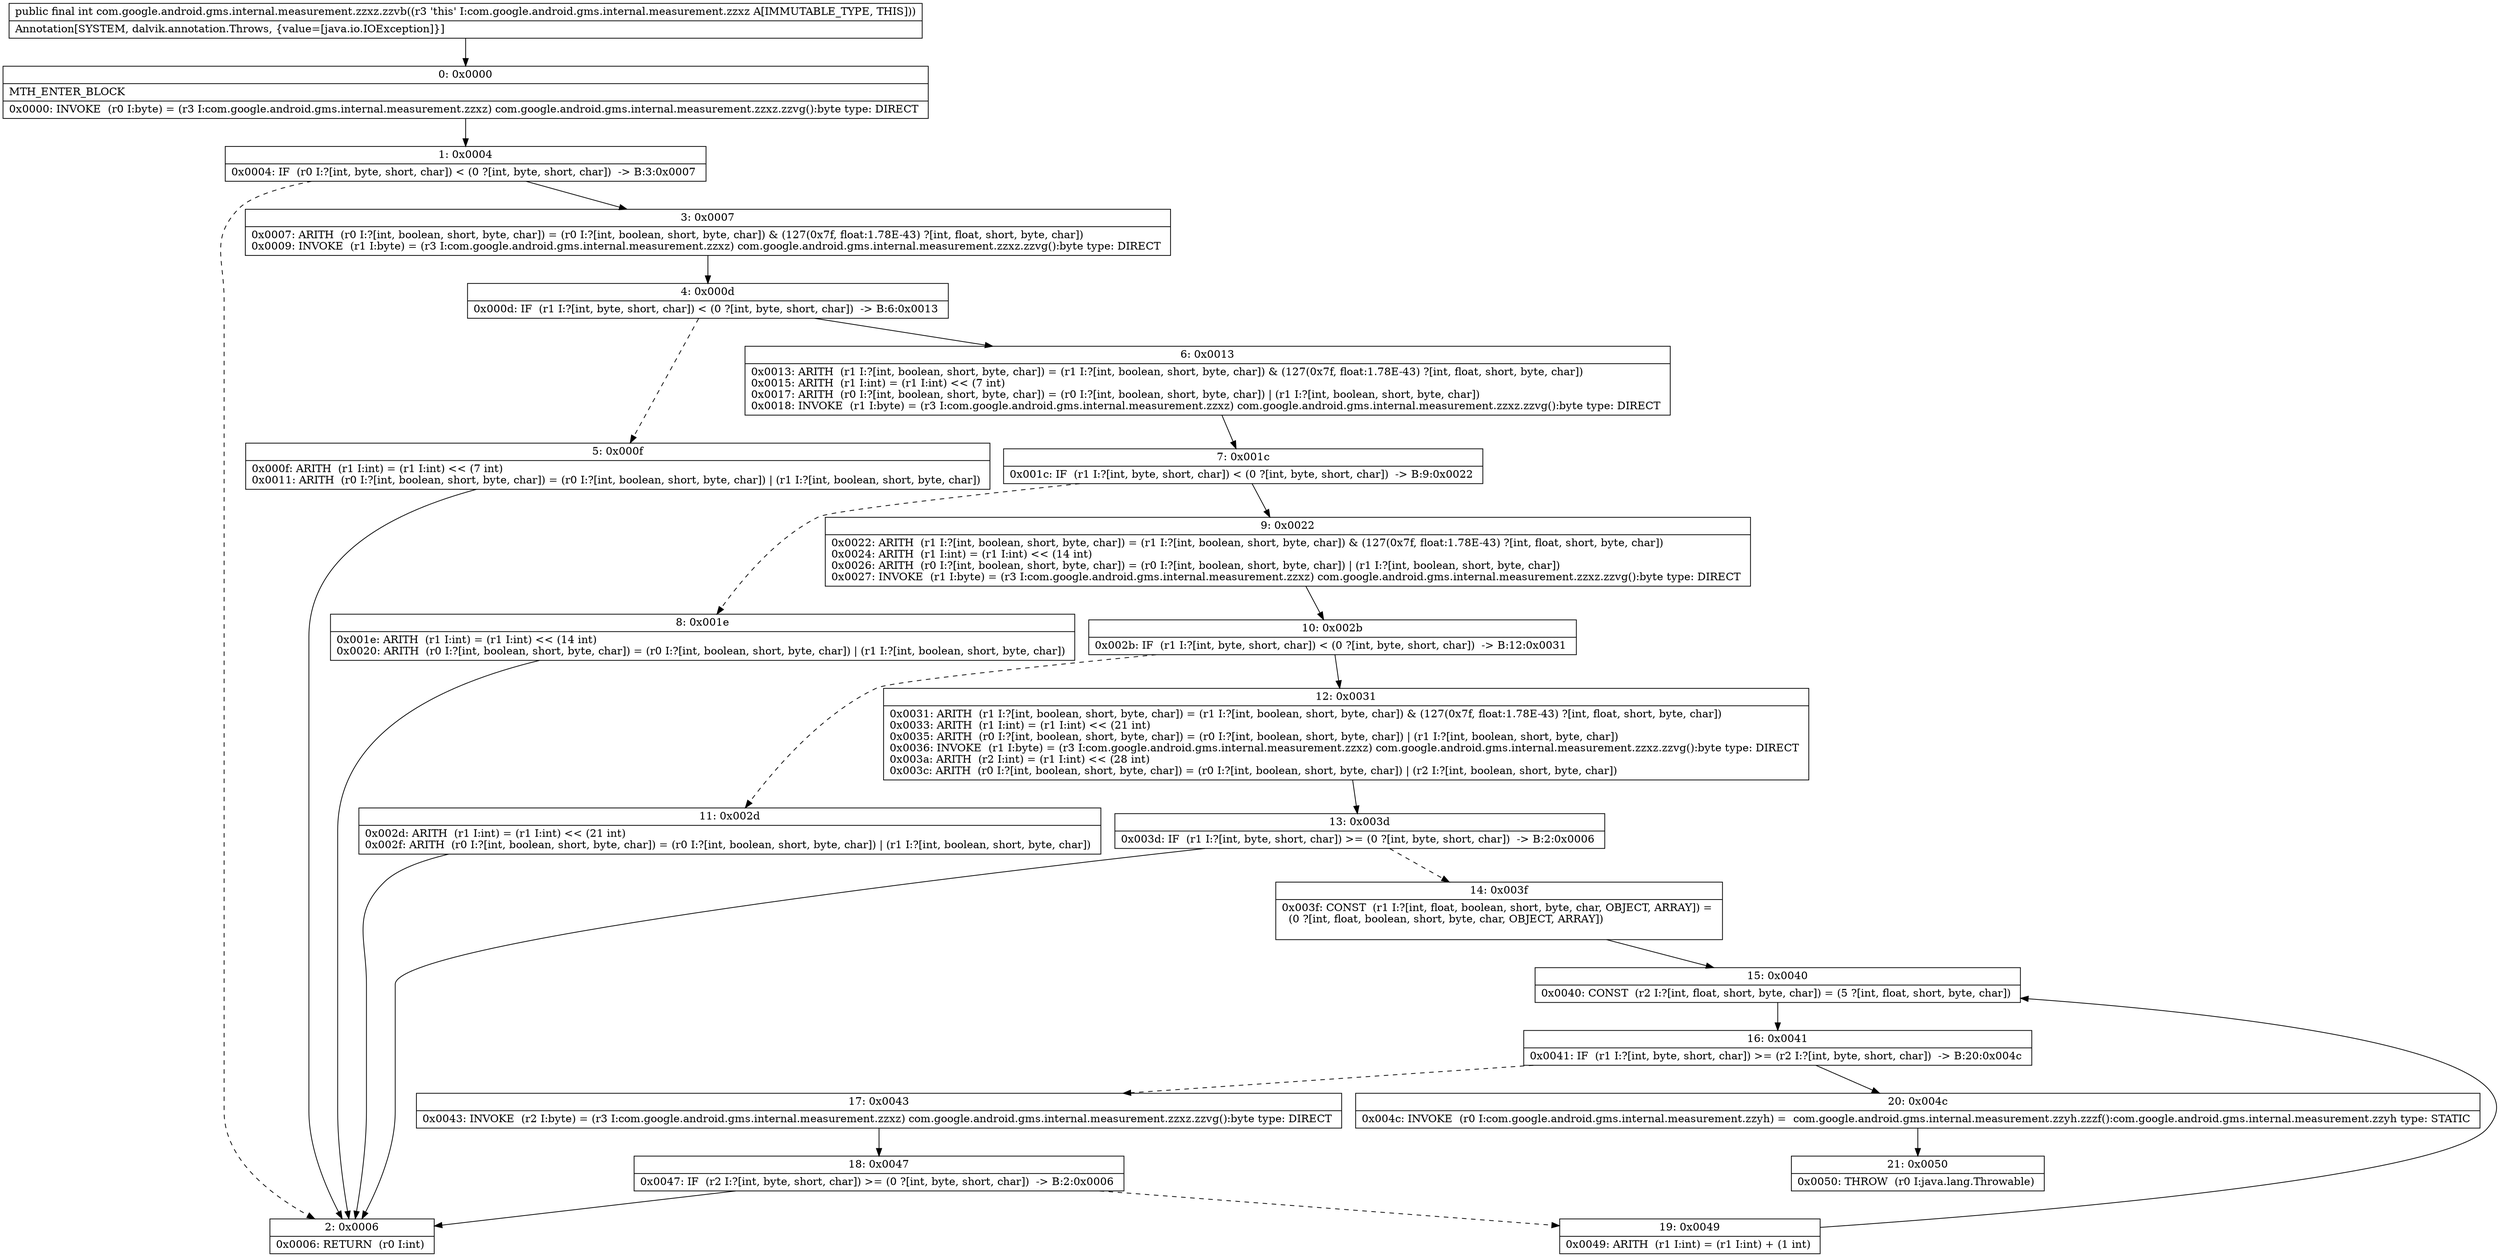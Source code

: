 digraph "CFG forcom.google.android.gms.internal.measurement.zzxz.zzvb()I" {
Node_0 [shape=record,label="{0\:\ 0x0000|MTH_ENTER_BLOCK\l|0x0000: INVOKE  (r0 I:byte) = (r3 I:com.google.android.gms.internal.measurement.zzxz) com.google.android.gms.internal.measurement.zzxz.zzvg():byte type: DIRECT \l}"];
Node_1 [shape=record,label="{1\:\ 0x0004|0x0004: IF  (r0 I:?[int, byte, short, char]) \< (0 ?[int, byte, short, char])  \-\> B:3:0x0007 \l}"];
Node_2 [shape=record,label="{2\:\ 0x0006|0x0006: RETURN  (r0 I:int) \l}"];
Node_3 [shape=record,label="{3\:\ 0x0007|0x0007: ARITH  (r0 I:?[int, boolean, short, byte, char]) = (r0 I:?[int, boolean, short, byte, char]) & (127(0x7f, float:1.78E\-43) ?[int, float, short, byte, char]) \l0x0009: INVOKE  (r1 I:byte) = (r3 I:com.google.android.gms.internal.measurement.zzxz) com.google.android.gms.internal.measurement.zzxz.zzvg():byte type: DIRECT \l}"];
Node_4 [shape=record,label="{4\:\ 0x000d|0x000d: IF  (r1 I:?[int, byte, short, char]) \< (0 ?[int, byte, short, char])  \-\> B:6:0x0013 \l}"];
Node_5 [shape=record,label="{5\:\ 0x000f|0x000f: ARITH  (r1 I:int) = (r1 I:int) \<\< (7 int) \l0x0011: ARITH  (r0 I:?[int, boolean, short, byte, char]) = (r0 I:?[int, boolean, short, byte, char]) \| (r1 I:?[int, boolean, short, byte, char]) \l}"];
Node_6 [shape=record,label="{6\:\ 0x0013|0x0013: ARITH  (r1 I:?[int, boolean, short, byte, char]) = (r1 I:?[int, boolean, short, byte, char]) & (127(0x7f, float:1.78E\-43) ?[int, float, short, byte, char]) \l0x0015: ARITH  (r1 I:int) = (r1 I:int) \<\< (7 int) \l0x0017: ARITH  (r0 I:?[int, boolean, short, byte, char]) = (r0 I:?[int, boolean, short, byte, char]) \| (r1 I:?[int, boolean, short, byte, char]) \l0x0018: INVOKE  (r1 I:byte) = (r3 I:com.google.android.gms.internal.measurement.zzxz) com.google.android.gms.internal.measurement.zzxz.zzvg():byte type: DIRECT \l}"];
Node_7 [shape=record,label="{7\:\ 0x001c|0x001c: IF  (r1 I:?[int, byte, short, char]) \< (0 ?[int, byte, short, char])  \-\> B:9:0x0022 \l}"];
Node_8 [shape=record,label="{8\:\ 0x001e|0x001e: ARITH  (r1 I:int) = (r1 I:int) \<\< (14 int) \l0x0020: ARITH  (r0 I:?[int, boolean, short, byte, char]) = (r0 I:?[int, boolean, short, byte, char]) \| (r1 I:?[int, boolean, short, byte, char]) \l}"];
Node_9 [shape=record,label="{9\:\ 0x0022|0x0022: ARITH  (r1 I:?[int, boolean, short, byte, char]) = (r1 I:?[int, boolean, short, byte, char]) & (127(0x7f, float:1.78E\-43) ?[int, float, short, byte, char]) \l0x0024: ARITH  (r1 I:int) = (r1 I:int) \<\< (14 int) \l0x0026: ARITH  (r0 I:?[int, boolean, short, byte, char]) = (r0 I:?[int, boolean, short, byte, char]) \| (r1 I:?[int, boolean, short, byte, char]) \l0x0027: INVOKE  (r1 I:byte) = (r3 I:com.google.android.gms.internal.measurement.zzxz) com.google.android.gms.internal.measurement.zzxz.zzvg():byte type: DIRECT \l}"];
Node_10 [shape=record,label="{10\:\ 0x002b|0x002b: IF  (r1 I:?[int, byte, short, char]) \< (0 ?[int, byte, short, char])  \-\> B:12:0x0031 \l}"];
Node_11 [shape=record,label="{11\:\ 0x002d|0x002d: ARITH  (r1 I:int) = (r1 I:int) \<\< (21 int) \l0x002f: ARITH  (r0 I:?[int, boolean, short, byte, char]) = (r0 I:?[int, boolean, short, byte, char]) \| (r1 I:?[int, boolean, short, byte, char]) \l}"];
Node_12 [shape=record,label="{12\:\ 0x0031|0x0031: ARITH  (r1 I:?[int, boolean, short, byte, char]) = (r1 I:?[int, boolean, short, byte, char]) & (127(0x7f, float:1.78E\-43) ?[int, float, short, byte, char]) \l0x0033: ARITH  (r1 I:int) = (r1 I:int) \<\< (21 int) \l0x0035: ARITH  (r0 I:?[int, boolean, short, byte, char]) = (r0 I:?[int, boolean, short, byte, char]) \| (r1 I:?[int, boolean, short, byte, char]) \l0x0036: INVOKE  (r1 I:byte) = (r3 I:com.google.android.gms.internal.measurement.zzxz) com.google.android.gms.internal.measurement.zzxz.zzvg():byte type: DIRECT \l0x003a: ARITH  (r2 I:int) = (r1 I:int) \<\< (28 int) \l0x003c: ARITH  (r0 I:?[int, boolean, short, byte, char]) = (r0 I:?[int, boolean, short, byte, char]) \| (r2 I:?[int, boolean, short, byte, char]) \l}"];
Node_13 [shape=record,label="{13\:\ 0x003d|0x003d: IF  (r1 I:?[int, byte, short, char]) \>= (0 ?[int, byte, short, char])  \-\> B:2:0x0006 \l}"];
Node_14 [shape=record,label="{14\:\ 0x003f|0x003f: CONST  (r1 I:?[int, float, boolean, short, byte, char, OBJECT, ARRAY]) = \l  (0 ?[int, float, boolean, short, byte, char, OBJECT, ARRAY])\l \l}"];
Node_15 [shape=record,label="{15\:\ 0x0040|0x0040: CONST  (r2 I:?[int, float, short, byte, char]) = (5 ?[int, float, short, byte, char]) \l}"];
Node_16 [shape=record,label="{16\:\ 0x0041|0x0041: IF  (r1 I:?[int, byte, short, char]) \>= (r2 I:?[int, byte, short, char])  \-\> B:20:0x004c \l}"];
Node_17 [shape=record,label="{17\:\ 0x0043|0x0043: INVOKE  (r2 I:byte) = (r3 I:com.google.android.gms.internal.measurement.zzxz) com.google.android.gms.internal.measurement.zzxz.zzvg():byte type: DIRECT \l}"];
Node_18 [shape=record,label="{18\:\ 0x0047|0x0047: IF  (r2 I:?[int, byte, short, char]) \>= (0 ?[int, byte, short, char])  \-\> B:2:0x0006 \l}"];
Node_19 [shape=record,label="{19\:\ 0x0049|0x0049: ARITH  (r1 I:int) = (r1 I:int) + (1 int) \l}"];
Node_20 [shape=record,label="{20\:\ 0x004c|0x004c: INVOKE  (r0 I:com.google.android.gms.internal.measurement.zzyh) =  com.google.android.gms.internal.measurement.zzyh.zzzf():com.google.android.gms.internal.measurement.zzyh type: STATIC \l}"];
Node_21 [shape=record,label="{21\:\ 0x0050|0x0050: THROW  (r0 I:java.lang.Throwable) \l}"];
MethodNode[shape=record,label="{public final int com.google.android.gms.internal.measurement.zzxz.zzvb((r3 'this' I:com.google.android.gms.internal.measurement.zzxz A[IMMUTABLE_TYPE, THIS]))  | Annotation[SYSTEM, dalvik.annotation.Throws, \{value=[java.io.IOException]\}]\l}"];
MethodNode -> Node_0;
Node_0 -> Node_1;
Node_1 -> Node_2[style=dashed];
Node_1 -> Node_3;
Node_3 -> Node_4;
Node_4 -> Node_5[style=dashed];
Node_4 -> Node_6;
Node_5 -> Node_2;
Node_6 -> Node_7;
Node_7 -> Node_8[style=dashed];
Node_7 -> Node_9;
Node_8 -> Node_2;
Node_9 -> Node_10;
Node_10 -> Node_11[style=dashed];
Node_10 -> Node_12;
Node_11 -> Node_2;
Node_12 -> Node_13;
Node_13 -> Node_2;
Node_13 -> Node_14[style=dashed];
Node_14 -> Node_15;
Node_15 -> Node_16;
Node_16 -> Node_17[style=dashed];
Node_16 -> Node_20;
Node_17 -> Node_18;
Node_18 -> Node_2;
Node_18 -> Node_19[style=dashed];
Node_19 -> Node_15;
Node_20 -> Node_21;
}


